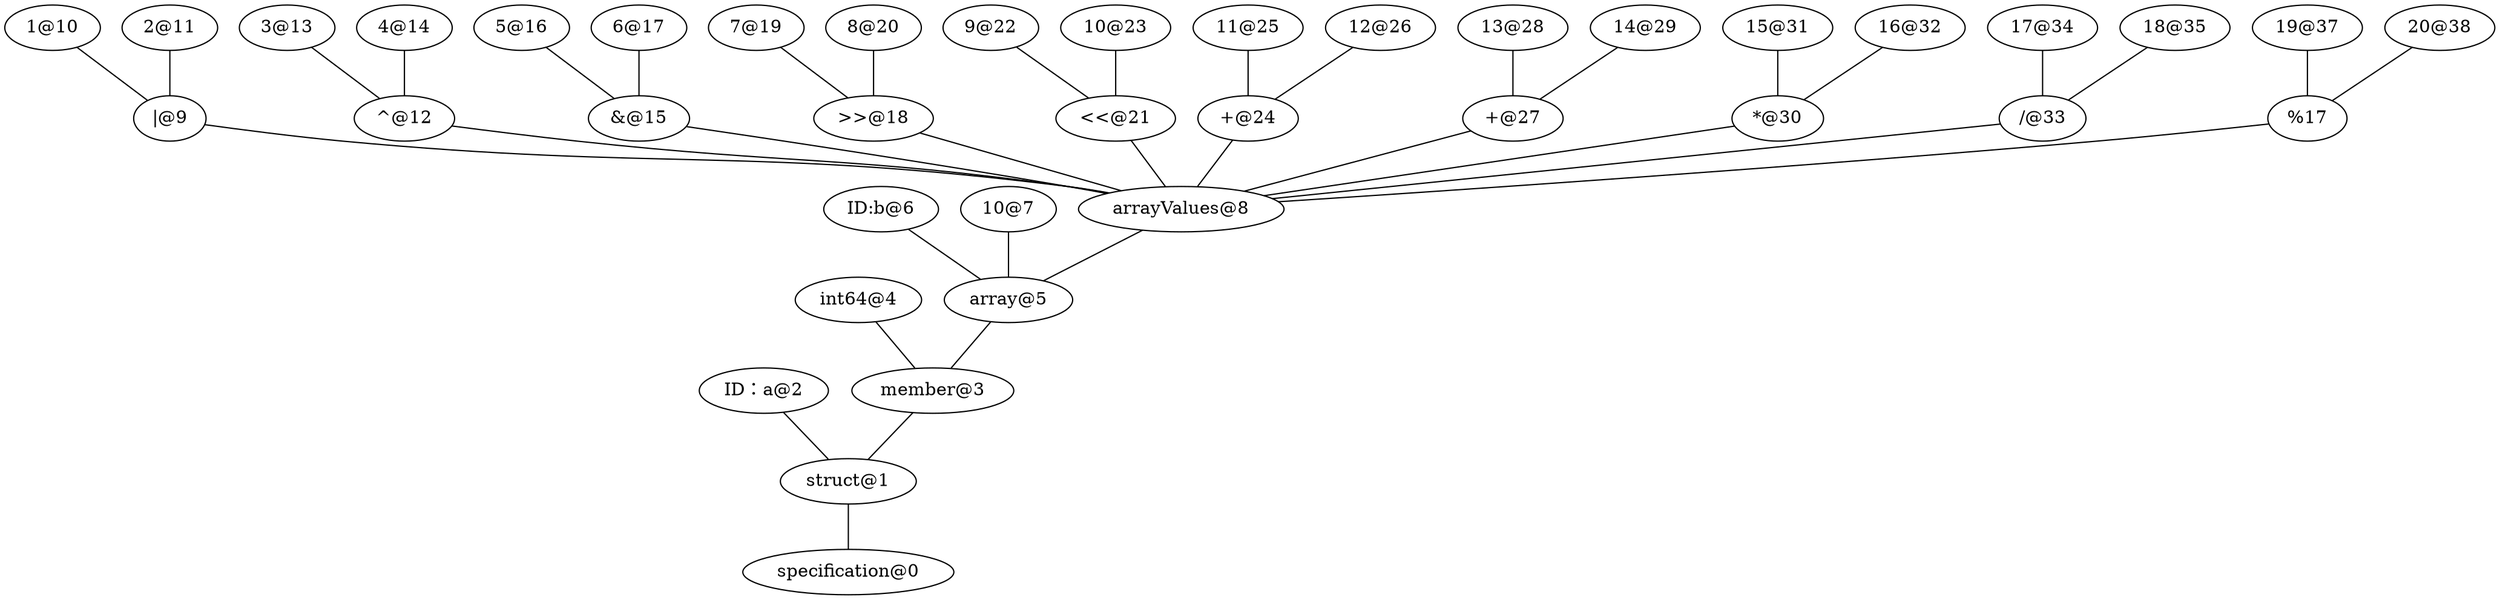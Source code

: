 graph{
    { rank=same; "specification@0"}
    { rank=same; "struct@1"}
    { rank=same; "ID：a@2"; "member@3"}
    { rank=same; "int64@4"; "array@5"}
    { rank=same; "ID:b@6"; "10@7"; "arrayValues@8"}
    { rank=same; "|@9"; "^@12"; "&@15"; ">>@18"; "<<@21"; "+@24"; "+@27"; "*@30"; "/@33"; "%@36"}
    { rank=same; "1@10"; "2@11"; "3@13"; "4@14"; "5@16"; "6@17"; "7@19"; "8@20"; "9@22"; "10@23"; "11@25"; "12@26"; "13@28"; "14@29"; "15@31"; "16@32"; "17@34"; "18@35"; "19@37"; "20@38"}

    "struct@1" -- "specification@0"
    "ID：a@2" -- "struct@1"
    "member@3" -- "struct@1"
    "int64@4" -- "member@3"
    "array@5" -- "member@3"
    "ID:b@6" -- "array@5"
    "10@7" -- "array@5"
    "arrayValues@8" -- "array@5"
    "|@9" -- "arrayValues@8"
    "1@10" -- "|@9"
    "2@11" -- "|@9"
    "^@12" -- "arrayValues@8"
    "3@13" -- "^@12"
    "4@14" -- "^@12"
    "&@15" -- "arrayValues@8"
    "5@16" -- "&@15"
    "6@17" -- "&@15"
    ">>@18" -- "arrayValues@8"
    "7@19" -- ">>@18"
    "8@20" -- ">>@18"
    "<<@21" -- "arrayValues@8"
    "9@22" -- "<<@21"
    "10@23" -- "<<@21"
    "+@24" -- "arrayValues@8"
    "11@25" -- "+@24"
    "12@26" -- "+@24"
    "+@27" -- "arrayValues@8"
    "13@28" -- "+@27"
    "14@29" -- "+@27"
    "*@30" -- "arrayValues@8"
    "15@31" -- "*@30"
    "16@32" -- "*@30"
    "/@33" -- "arrayValues@8"
    "17@34" -- "/@33"
    "18@35" -- "/@33"
    "%@36" -- "arrayValues@8"
    "19@37" -- "%@36"
    "20@38" -- "%@36"
}